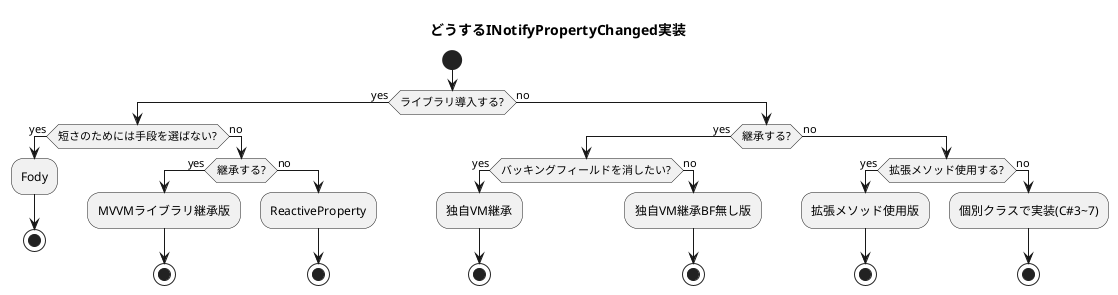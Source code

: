 ﻿@startuml

title どうするINotifyPropertyChanged実装


start

if (ライブラリ導入する?) then (yes)
  if (短さのためには手段を選ばない?) then (yes)
    :Fody;
    stop
  else (no)
    if (継承する?) then (yes)
          :MVVMライブラリ継承版;
          stop
    else (no)
      :ReactiveProperty;
      stop
    endif
  endif
else (no)
  if (継承する?) then (yes)
          if (バッキングフィールドを消したい?) then (yes)
            :独自VM継承;
            stop
        else (no)
            :独自VM継承BF無し版;
            stop
        endif
  else (no)
    if (拡張メソッド使用する?) then (yes)
      :拡張メソッド使用版;
      stop
    else (no)
      :個別クラスで実装(C#3~7);
      stop
    endif
  endif
endif


@enduml